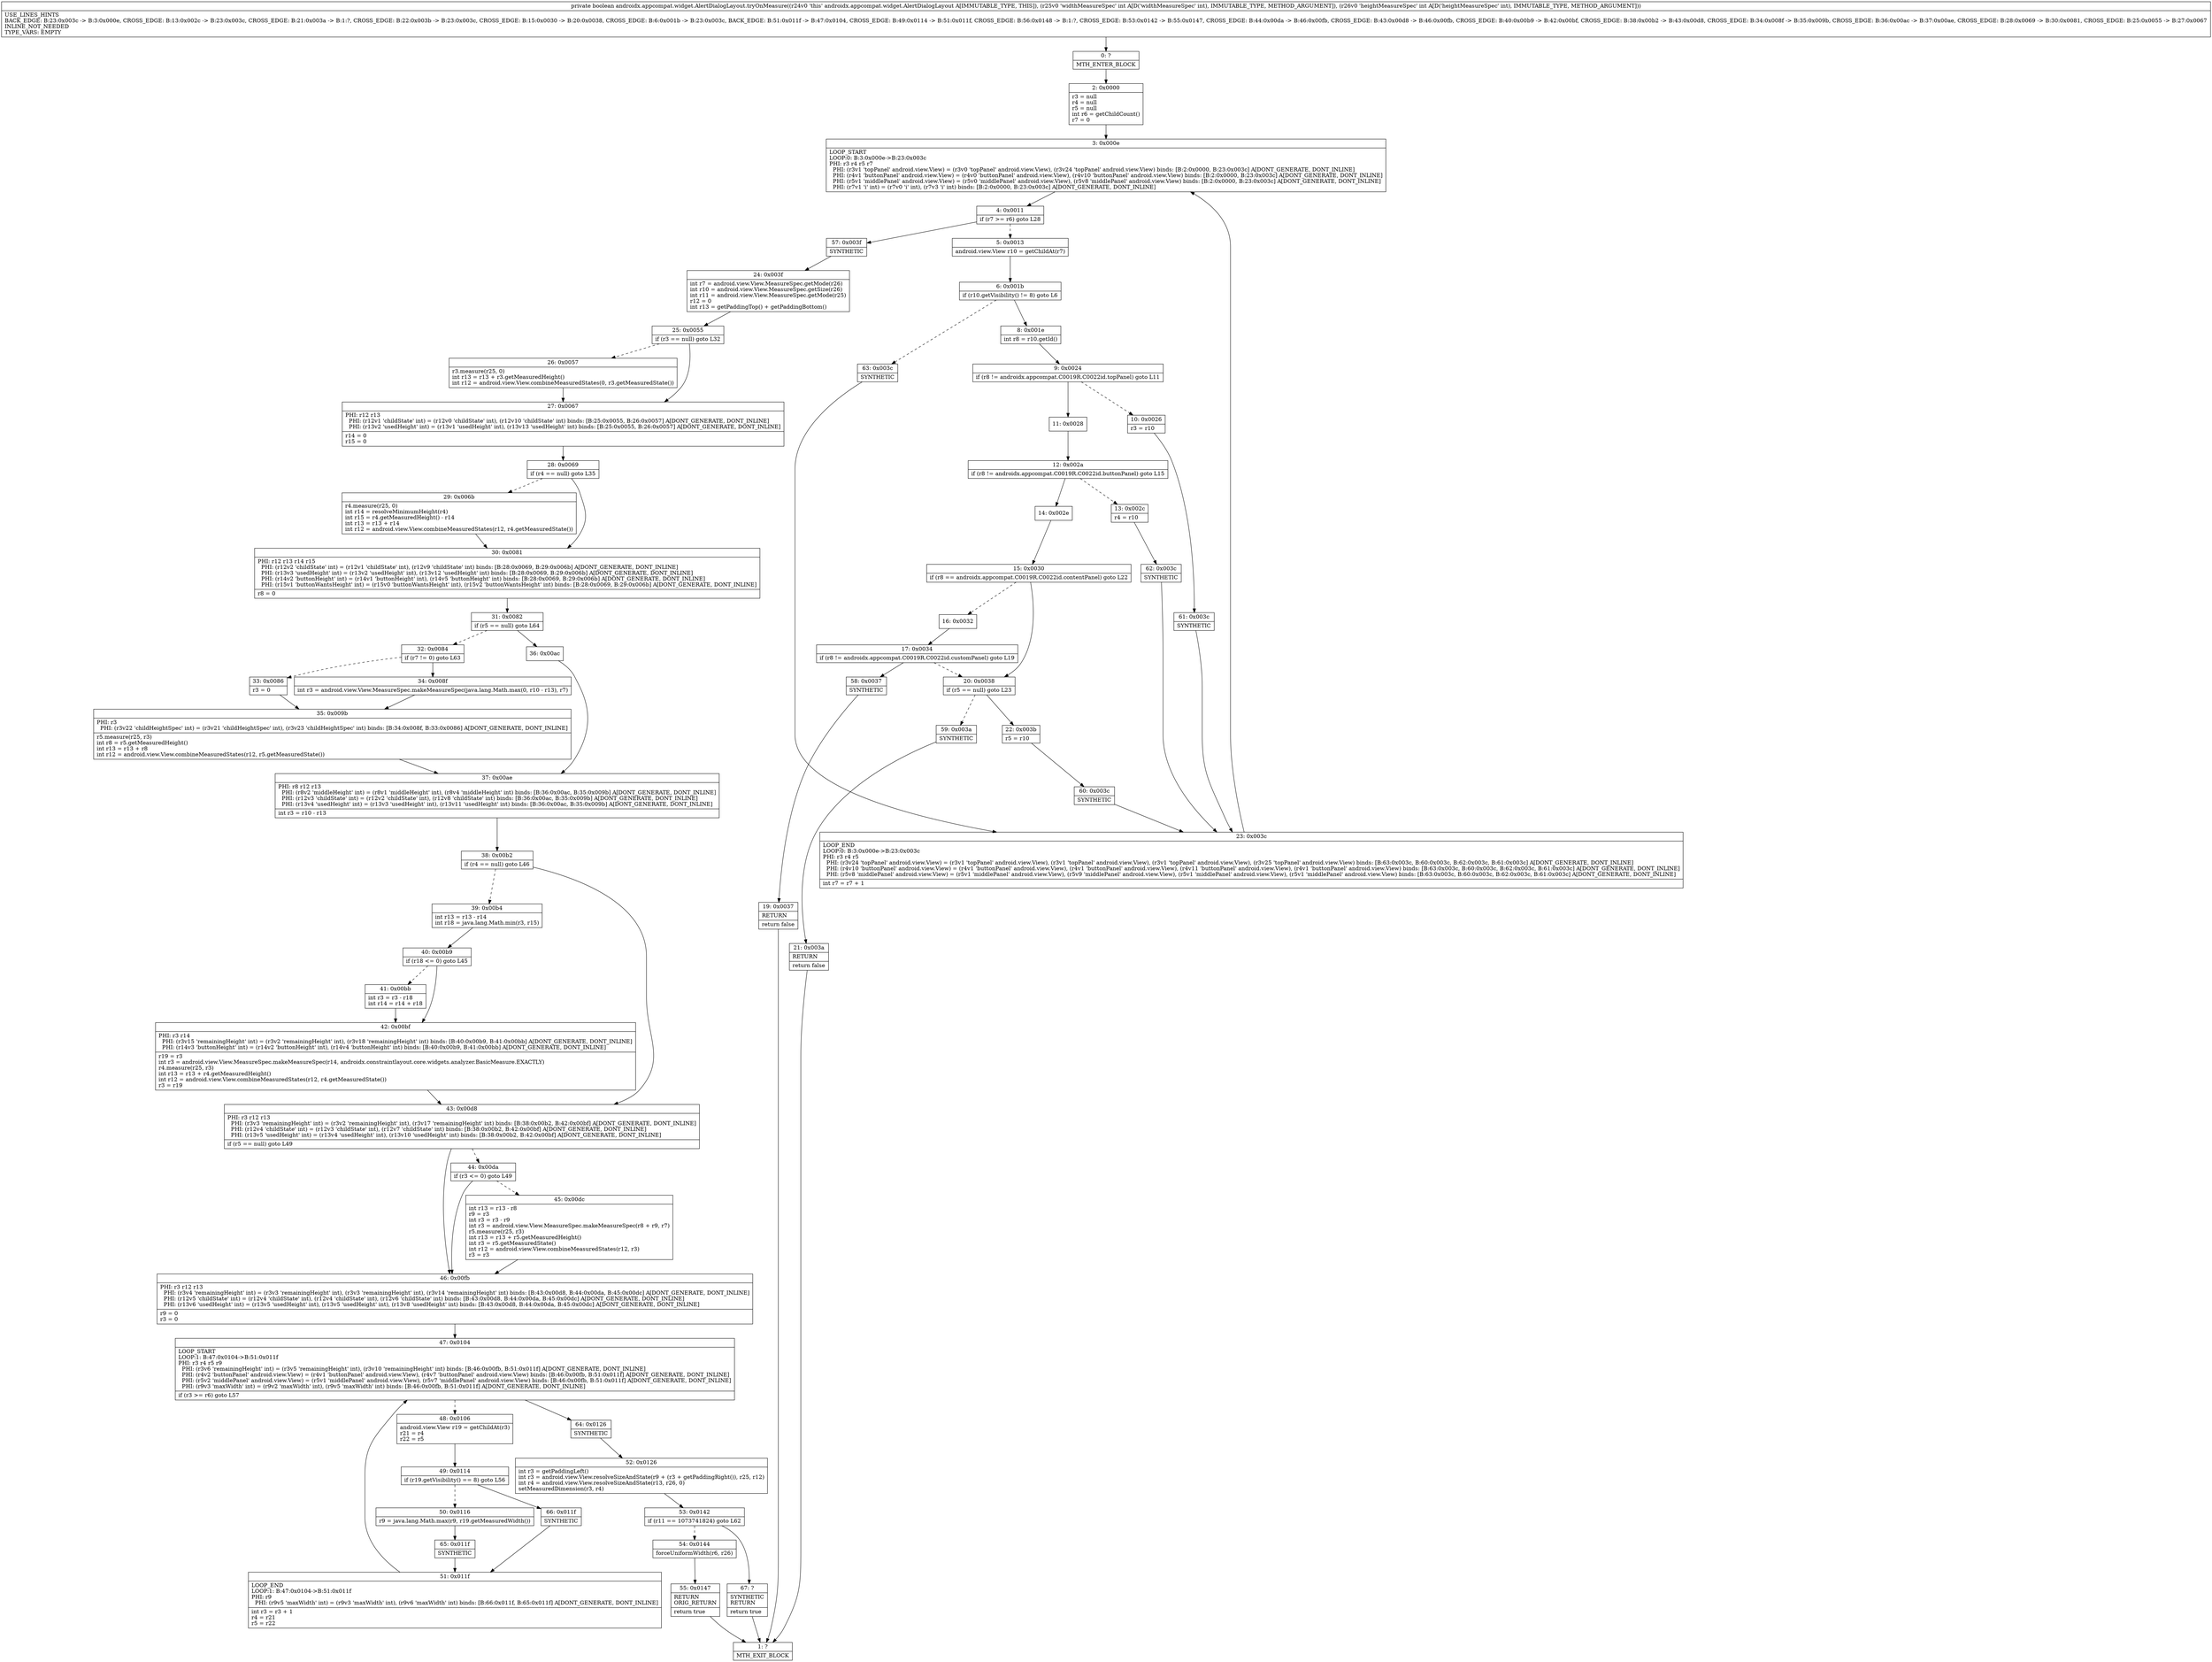 digraph "CFG forandroidx.appcompat.widget.AlertDialogLayout.tryOnMeasure(II)Z" {
Node_0 [shape=record,label="{0\:\ ?|MTH_ENTER_BLOCK\l}"];
Node_2 [shape=record,label="{2\:\ 0x0000|r3 = null\lr4 = null\lr5 = null\lint r6 = getChildCount()\lr7 = 0\l}"];
Node_3 [shape=record,label="{3\:\ 0x000e|LOOP_START\lLOOP:0: B:3:0x000e\-\>B:23:0x003c\lPHI: r3 r4 r5 r7 \l  PHI: (r3v1 'topPanel' android.view.View) = (r3v0 'topPanel' android.view.View), (r3v24 'topPanel' android.view.View) binds: [B:2:0x0000, B:23:0x003c] A[DONT_GENERATE, DONT_INLINE]\l  PHI: (r4v1 'buttonPanel' android.view.View) = (r4v0 'buttonPanel' android.view.View), (r4v10 'buttonPanel' android.view.View) binds: [B:2:0x0000, B:23:0x003c] A[DONT_GENERATE, DONT_INLINE]\l  PHI: (r5v1 'middlePanel' android.view.View) = (r5v0 'middlePanel' android.view.View), (r5v8 'middlePanel' android.view.View) binds: [B:2:0x0000, B:23:0x003c] A[DONT_GENERATE, DONT_INLINE]\l  PHI: (r7v1 'i' int) = (r7v0 'i' int), (r7v3 'i' int) binds: [B:2:0x0000, B:23:0x003c] A[DONT_GENERATE, DONT_INLINE]\l}"];
Node_4 [shape=record,label="{4\:\ 0x0011|if (r7 \>= r6) goto L28\l}"];
Node_5 [shape=record,label="{5\:\ 0x0013|android.view.View r10 = getChildAt(r7)\l}"];
Node_6 [shape=record,label="{6\:\ 0x001b|if (r10.getVisibility() != 8) goto L6\l}"];
Node_8 [shape=record,label="{8\:\ 0x001e|int r8 = r10.getId()\l}"];
Node_9 [shape=record,label="{9\:\ 0x0024|if (r8 != androidx.appcompat.C0019R.C0022id.topPanel) goto L11\l}"];
Node_10 [shape=record,label="{10\:\ 0x0026|r3 = r10\l}"];
Node_61 [shape=record,label="{61\:\ 0x003c|SYNTHETIC\l}"];
Node_23 [shape=record,label="{23\:\ 0x003c|LOOP_END\lLOOP:0: B:3:0x000e\-\>B:23:0x003c\lPHI: r3 r4 r5 \l  PHI: (r3v24 'topPanel' android.view.View) = (r3v1 'topPanel' android.view.View), (r3v1 'topPanel' android.view.View), (r3v1 'topPanel' android.view.View), (r3v25 'topPanel' android.view.View) binds: [B:63:0x003c, B:60:0x003c, B:62:0x003c, B:61:0x003c] A[DONT_GENERATE, DONT_INLINE]\l  PHI: (r4v10 'buttonPanel' android.view.View) = (r4v1 'buttonPanel' android.view.View), (r4v1 'buttonPanel' android.view.View), (r4v11 'buttonPanel' android.view.View), (r4v1 'buttonPanel' android.view.View) binds: [B:63:0x003c, B:60:0x003c, B:62:0x003c, B:61:0x003c] A[DONT_GENERATE, DONT_INLINE]\l  PHI: (r5v8 'middlePanel' android.view.View) = (r5v1 'middlePanel' android.view.View), (r5v9 'middlePanel' android.view.View), (r5v1 'middlePanel' android.view.View), (r5v1 'middlePanel' android.view.View) binds: [B:63:0x003c, B:60:0x003c, B:62:0x003c, B:61:0x003c] A[DONT_GENERATE, DONT_INLINE]\l|int r7 = r7 + 1\l}"];
Node_11 [shape=record,label="{11\:\ 0x0028}"];
Node_12 [shape=record,label="{12\:\ 0x002a|if (r8 != androidx.appcompat.C0019R.C0022id.buttonPanel) goto L15\l}"];
Node_13 [shape=record,label="{13\:\ 0x002c|r4 = r10\l}"];
Node_62 [shape=record,label="{62\:\ 0x003c|SYNTHETIC\l}"];
Node_14 [shape=record,label="{14\:\ 0x002e}"];
Node_15 [shape=record,label="{15\:\ 0x0030|if (r8 == androidx.appcompat.C0019R.C0022id.contentPanel) goto L22\l}"];
Node_16 [shape=record,label="{16\:\ 0x0032}"];
Node_17 [shape=record,label="{17\:\ 0x0034|if (r8 != androidx.appcompat.C0019R.C0022id.customPanel) goto L19\l}"];
Node_58 [shape=record,label="{58\:\ 0x0037|SYNTHETIC\l}"];
Node_19 [shape=record,label="{19\:\ 0x0037|RETURN\l|return false\l}"];
Node_1 [shape=record,label="{1\:\ ?|MTH_EXIT_BLOCK\l}"];
Node_20 [shape=record,label="{20\:\ 0x0038|if (r5 == null) goto L23\l}"];
Node_22 [shape=record,label="{22\:\ 0x003b|r5 = r10\l}"];
Node_60 [shape=record,label="{60\:\ 0x003c|SYNTHETIC\l}"];
Node_59 [shape=record,label="{59\:\ 0x003a|SYNTHETIC\l}"];
Node_21 [shape=record,label="{21\:\ 0x003a|RETURN\l|return false\l}"];
Node_63 [shape=record,label="{63\:\ 0x003c|SYNTHETIC\l}"];
Node_57 [shape=record,label="{57\:\ 0x003f|SYNTHETIC\l}"];
Node_24 [shape=record,label="{24\:\ 0x003f|int r7 = android.view.View.MeasureSpec.getMode(r26)\lint r10 = android.view.View.MeasureSpec.getSize(r26)\lint r11 = android.view.View.MeasureSpec.getMode(r25)\lr12 = 0\lint r13 = getPaddingTop() + getPaddingBottom()\l}"];
Node_25 [shape=record,label="{25\:\ 0x0055|if (r3 == null) goto L32\l}"];
Node_26 [shape=record,label="{26\:\ 0x0057|r3.measure(r25, 0)\lint r13 = r13 + r3.getMeasuredHeight()\lint r12 = android.view.View.combineMeasuredStates(0, r3.getMeasuredState())\l}"];
Node_27 [shape=record,label="{27\:\ 0x0067|PHI: r12 r13 \l  PHI: (r12v1 'childState' int) = (r12v0 'childState' int), (r12v10 'childState' int) binds: [B:25:0x0055, B:26:0x0057] A[DONT_GENERATE, DONT_INLINE]\l  PHI: (r13v2 'usedHeight' int) = (r13v1 'usedHeight' int), (r13v13 'usedHeight' int) binds: [B:25:0x0055, B:26:0x0057] A[DONT_GENERATE, DONT_INLINE]\l|r14 = 0\lr15 = 0\l}"];
Node_28 [shape=record,label="{28\:\ 0x0069|if (r4 == null) goto L35\l}"];
Node_29 [shape=record,label="{29\:\ 0x006b|r4.measure(r25, 0)\lint r14 = resolveMinimumHeight(r4)\lint r15 = r4.getMeasuredHeight() \- r14\lint r13 = r13 + r14\lint r12 = android.view.View.combineMeasuredStates(r12, r4.getMeasuredState())\l}"];
Node_30 [shape=record,label="{30\:\ 0x0081|PHI: r12 r13 r14 r15 \l  PHI: (r12v2 'childState' int) = (r12v1 'childState' int), (r12v9 'childState' int) binds: [B:28:0x0069, B:29:0x006b] A[DONT_GENERATE, DONT_INLINE]\l  PHI: (r13v3 'usedHeight' int) = (r13v2 'usedHeight' int), (r13v12 'usedHeight' int) binds: [B:28:0x0069, B:29:0x006b] A[DONT_GENERATE, DONT_INLINE]\l  PHI: (r14v2 'buttonHeight' int) = (r14v1 'buttonHeight' int), (r14v5 'buttonHeight' int) binds: [B:28:0x0069, B:29:0x006b] A[DONT_GENERATE, DONT_INLINE]\l  PHI: (r15v1 'buttonWantsHeight' int) = (r15v0 'buttonWantsHeight' int), (r15v2 'buttonWantsHeight' int) binds: [B:28:0x0069, B:29:0x006b] A[DONT_GENERATE, DONT_INLINE]\l|r8 = 0\l}"];
Node_31 [shape=record,label="{31\:\ 0x0082|if (r5 == null) goto L64\l}"];
Node_32 [shape=record,label="{32\:\ 0x0084|if (r7 != 0) goto L63\l}"];
Node_33 [shape=record,label="{33\:\ 0x0086|r3 = 0\l}"];
Node_35 [shape=record,label="{35\:\ 0x009b|PHI: r3 \l  PHI: (r3v22 'childHeightSpec' int) = (r3v21 'childHeightSpec' int), (r3v23 'childHeightSpec' int) binds: [B:34:0x008f, B:33:0x0086] A[DONT_GENERATE, DONT_INLINE]\l|r5.measure(r25, r3)\lint r8 = r5.getMeasuredHeight()\lint r13 = r13 + r8\lint r12 = android.view.View.combineMeasuredStates(r12, r5.getMeasuredState())\l}"];
Node_37 [shape=record,label="{37\:\ 0x00ae|PHI: r8 r12 r13 \l  PHI: (r8v2 'middleHeight' int) = (r8v1 'middleHeight' int), (r8v4 'middleHeight' int) binds: [B:36:0x00ac, B:35:0x009b] A[DONT_GENERATE, DONT_INLINE]\l  PHI: (r12v3 'childState' int) = (r12v2 'childState' int), (r12v8 'childState' int) binds: [B:36:0x00ac, B:35:0x009b] A[DONT_GENERATE, DONT_INLINE]\l  PHI: (r13v4 'usedHeight' int) = (r13v3 'usedHeight' int), (r13v11 'usedHeight' int) binds: [B:36:0x00ac, B:35:0x009b] A[DONT_GENERATE, DONT_INLINE]\l|int r3 = r10 \- r13\l}"];
Node_38 [shape=record,label="{38\:\ 0x00b2|if (r4 == null) goto L46\l}"];
Node_39 [shape=record,label="{39\:\ 0x00b4|int r13 = r13 \- r14\lint r18 = java.lang.Math.min(r3, r15)\l}"];
Node_40 [shape=record,label="{40\:\ 0x00b9|if (r18 \<= 0) goto L45\l}"];
Node_41 [shape=record,label="{41\:\ 0x00bb|int r3 = r3 \- r18\lint r14 = r14 + r18\l}"];
Node_42 [shape=record,label="{42\:\ 0x00bf|PHI: r3 r14 \l  PHI: (r3v15 'remainingHeight' int) = (r3v2 'remainingHeight' int), (r3v18 'remainingHeight' int) binds: [B:40:0x00b9, B:41:0x00bb] A[DONT_GENERATE, DONT_INLINE]\l  PHI: (r14v3 'buttonHeight' int) = (r14v2 'buttonHeight' int), (r14v4 'buttonHeight' int) binds: [B:40:0x00b9, B:41:0x00bb] A[DONT_GENERATE, DONT_INLINE]\l|r19 = r3\lint r3 = android.view.View.MeasureSpec.makeMeasureSpec(r14, androidx.constraintlayout.core.widgets.analyzer.BasicMeasure.EXACTLY)\lr4.measure(r25, r3)\lint r13 = r13 + r4.getMeasuredHeight()\lint r12 = android.view.View.combineMeasuredStates(r12, r4.getMeasuredState())\lr3 = r19\l}"];
Node_43 [shape=record,label="{43\:\ 0x00d8|PHI: r3 r12 r13 \l  PHI: (r3v3 'remainingHeight' int) = (r3v2 'remainingHeight' int), (r3v17 'remainingHeight' int) binds: [B:38:0x00b2, B:42:0x00bf] A[DONT_GENERATE, DONT_INLINE]\l  PHI: (r12v4 'childState' int) = (r12v3 'childState' int), (r12v7 'childState' int) binds: [B:38:0x00b2, B:42:0x00bf] A[DONT_GENERATE, DONT_INLINE]\l  PHI: (r13v5 'usedHeight' int) = (r13v4 'usedHeight' int), (r13v10 'usedHeight' int) binds: [B:38:0x00b2, B:42:0x00bf] A[DONT_GENERATE, DONT_INLINE]\l|if (r5 == null) goto L49\l}"];
Node_44 [shape=record,label="{44\:\ 0x00da|if (r3 \<= 0) goto L49\l}"];
Node_45 [shape=record,label="{45\:\ 0x00dc|int r13 = r13 \- r8\lr9 = r3\lint r3 = r3 \- r9\lint r3 = android.view.View.MeasureSpec.makeMeasureSpec(r8 + r9, r7)\lr5.measure(r25, r3)\lint r13 = r13 + r5.getMeasuredHeight()\lint r3 = r5.getMeasuredState()\lint r12 = android.view.View.combineMeasuredStates(r12, r3)\lr3 = r3\l}"];
Node_46 [shape=record,label="{46\:\ 0x00fb|PHI: r3 r12 r13 \l  PHI: (r3v4 'remainingHeight' int) = (r3v3 'remainingHeight' int), (r3v3 'remainingHeight' int), (r3v14 'remainingHeight' int) binds: [B:43:0x00d8, B:44:0x00da, B:45:0x00dc] A[DONT_GENERATE, DONT_INLINE]\l  PHI: (r12v5 'childState' int) = (r12v4 'childState' int), (r12v4 'childState' int), (r12v6 'childState' int) binds: [B:43:0x00d8, B:44:0x00da, B:45:0x00dc] A[DONT_GENERATE, DONT_INLINE]\l  PHI: (r13v6 'usedHeight' int) = (r13v5 'usedHeight' int), (r13v5 'usedHeight' int), (r13v8 'usedHeight' int) binds: [B:43:0x00d8, B:44:0x00da, B:45:0x00dc] A[DONT_GENERATE, DONT_INLINE]\l|r9 = 0\lr3 = 0\l}"];
Node_47 [shape=record,label="{47\:\ 0x0104|LOOP_START\lLOOP:1: B:47:0x0104\-\>B:51:0x011f\lPHI: r3 r4 r5 r9 \l  PHI: (r3v6 'remainingHeight' int) = (r3v5 'remainingHeight' int), (r3v10 'remainingHeight' int) binds: [B:46:0x00fb, B:51:0x011f] A[DONT_GENERATE, DONT_INLINE]\l  PHI: (r4v2 'buttonPanel' android.view.View) = (r4v1 'buttonPanel' android.view.View), (r4v7 'buttonPanel' android.view.View) binds: [B:46:0x00fb, B:51:0x011f] A[DONT_GENERATE, DONT_INLINE]\l  PHI: (r5v2 'middlePanel' android.view.View) = (r5v1 'middlePanel' android.view.View), (r5v7 'middlePanel' android.view.View) binds: [B:46:0x00fb, B:51:0x011f] A[DONT_GENERATE, DONT_INLINE]\l  PHI: (r9v3 'maxWidth' int) = (r9v2 'maxWidth' int), (r9v5 'maxWidth' int) binds: [B:46:0x00fb, B:51:0x011f] A[DONT_GENERATE, DONT_INLINE]\l|if (r3 \>= r6) goto L57\l}"];
Node_48 [shape=record,label="{48\:\ 0x0106|android.view.View r19 = getChildAt(r3)\lr21 = r4\lr22 = r5\l}"];
Node_49 [shape=record,label="{49\:\ 0x0114|if (r19.getVisibility() == 8) goto L56\l}"];
Node_50 [shape=record,label="{50\:\ 0x0116|r9 = java.lang.Math.max(r9, r19.getMeasuredWidth())\l}"];
Node_65 [shape=record,label="{65\:\ 0x011f|SYNTHETIC\l}"];
Node_51 [shape=record,label="{51\:\ 0x011f|LOOP_END\lLOOP:1: B:47:0x0104\-\>B:51:0x011f\lPHI: r9 \l  PHI: (r9v5 'maxWidth' int) = (r9v3 'maxWidth' int), (r9v6 'maxWidth' int) binds: [B:66:0x011f, B:65:0x011f] A[DONT_GENERATE, DONT_INLINE]\l|int r3 = r3 + 1\lr4 = r21\lr5 = r22\l}"];
Node_66 [shape=record,label="{66\:\ 0x011f|SYNTHETIC\l}"];
Node_64 [shape=record,label="{64\:\ 0x0126|SYNTHETIC\l}"];
Node_52 [shape=record,label="{52\:\ 0x0126|int r3 = getPaddingLeft()\lint r3 = android.view.View.resolveSizeAndState(r9 + (r3 + getPaddingRight()), r25, r12)\lint r4 = android.view.View.resolveSizeAndState(r13, r26, 0)\lsetMeasuredDimension(r3, r4)\l}"];
Node_53 [shape=record,label="{53\:\ 0x0142|if (r11 == 1073741824) goto L62\l}"];
Node_54 [shape=record,label="{54\:\ 0x0144|forceUniformWidth(r6, r26)\l}"];
Node_55 [shape=record,label="{55\:\ 0x0147|RETURN\lORIG_RETURN\l|return true\l}"];
Node_67 [shape=record,label="{67\:\ ?|SYNTHETIC\lRETURN\l|return true\l}"];
Node_34 [shape=record,label="{34\:\ 0x008f|int r3 = android.view.View.MeasureSpec.makeMeasureSpec(java.lang.Math.max(0, r10 \- r13), r7)\l}"];
Node_36 [shape=record,label="{36\:\ 0x00ac}"];
MethodNode[shape=record,label="{private boolean androidx.appcompat.widget.AlertDialogLayout.tryOnMeasure((r24v0 'this' androidx.appcompat.widget.AlertDialogLayout A[IMMUTABLE_TYPE, THIS]), (r25v0 'widthMeasureSpec' int A[D('widthMeasureSpec' int), IMMUTABLE_TYPE, METHOD_ARGUMENT]), (r26v0 'heightMeasureSpec' int A[D('heightMeasureSpec' int), IMMUTABLE_TYPE, METHOD_ARGUMENT]))  | USE_LINES_HINTS\lBACK_EDGE: B:23:0x003c \-\> B:3:0x000e, CROSS_EDGE: B:13:0x002c \-\> B:23:0x003c, CROSS_EDGE: B:21:0x003a \-\> B:1:?, CROSS_EDGE: B:22:0x003b \-\> B:23:0x003c, CROSS_EDGE: B:15:0x0030 \-\> B:20:0x0038, CROSS_EDGE: B:6:0x001b \-\> B:23:0x003c, BACK_EDGE: B:51:0x011f \-\> B:47:0x0104, CROSS_EDGE: B:49:0x0114 \-\> B:51:0x011f, CROSS_EDGE: B:56:0x0148 \-\> B:1:?, CROSS_EDGE: B:53:0x0142 \-\> B:55:0x0147, CROSS_EDGE: B:44:0x00da \-\> B:46:0x00fb, CROSS_EDGE: B:43:0x00d8 \-\> B:46:0x00fb, CROSS_EDGE: B:40:0x00b9 \-\> B:42:0x00bf, CROSS_EDGE: B:38:0x00b2 \-\> B:43:0x00d8, CROSS_EDGE: B:34:0x008f \-\> B:35:0x009b, CROSS_EDGE: B:36:0x00ac \-\> B:37:0x00ae, CROSS_EDGE: B:28:0x0069 \-\> B:30:0x0081, CROSS_EDGE: B:25:0x0055 \-\> B:27:0x0067\lINLINE_NOT_NEEDED\lTYPE_VARS: EMPTY\l}"];
MethodNode -> Node_0;Node_0 -> Node_2;
Node_2 -> Node_3;
Node_3 -> Node_4;
Node_4 -> Node_5[style=dashed];
Node_4 -> Node_57;
Node_5 -> Node_6;
Node_6 -> Node_8;
Node_6 -> Node_63[style=dashed];
Node_8 -> Node_9;
Node_9 -> Node_10[style=dashed];
Node_9 -> Node_11;
Node_10 -> Node_61;
Node_61 -> Node_23;
Node_23 -> Node_3;
Node_11 -> Node_12;
Node_12 -> Node_13[style=dashed];
Node_12 -> Node_14;
Node_13 -> Node_62;
Node_62 -> Node_23;
Node_14 -> Node_15;
Node_15 -> Node_16[style=dashed];
Node_15 -> Node_20;
Node_16 -> Node_17;
Node_17 -> Node_20[style=dashed];
Node_17 -> Node_58;
Node_58 -> Node_19;
Node_19 -> Node_1;
Node_20 -> Node_22;
Node_20 -> Node_59[style=dashed];
Node_22 -> Node_60;
Node_60 -> Node_23;
Node_59 -> Node_21;
Node_21 -> Node_1;
Node_63 -> Node_23;
Node_57 -> Node_24;
Node_24 -> Node_25;
Node_25 -> Node_26[style=dashed];
Node_25 -> Node_27;
Node_26 -> Node_27;
Node_27 -> Node_28;
Node_28 -> Node_29[style=dashed];
Node_28 -> Node_30;
Node_29 -> Node_30;
Node_30 -> Node_31;
Node_31 -> Node_32[style=dashed];
Node_31 -> Node_36;
Node_32 -> Node_33[style=dashed];
Node_32 -> Node_34;
Node_33 -> Node_35;
Node_35 -> Node_37;
Node_37 -> Node_38;
Node_38 -> Node_39[style=dashed];
Node_38 -> Node_43;
Node_39 -> Node_40;
Node_40 -> Node_41[style=dashed];
Node_40 -> Node_42;
Node_41 -> Node_42;
Node_42 -> Node_43;
Node_43 -> Node_44[style=dashed];
Node_43 -> Node_46;
Node_44 -> Node_45[style=dashed];
Node_44 -> Node_46;
Node_45 -> Node_46;
Node_46 -> Node_47;
Node_47 -> Node_48[style=dashed];
Node_47 -> Node_64;
Node_48 -> Node_49;
Node_49 -> Node_50[style=dashed];
Node_49 -> Node_66;
Node_50 -> Node_65;
Node_65 -> Node_51;
Node_51 -> Node_47;
Node_66 -> Node_51;
Node_64 -> Node_52;
Node_52 -> Node_53;
Node_53 -> Node_54[style=dashed];
Node_53 -> Node_67;
Node_54 -> Node_55;
Node_55 -> Node_1;
Node_67 -> Node_1;
Node_34 -> Node_35;
Node_36 -> Node_37;
}

